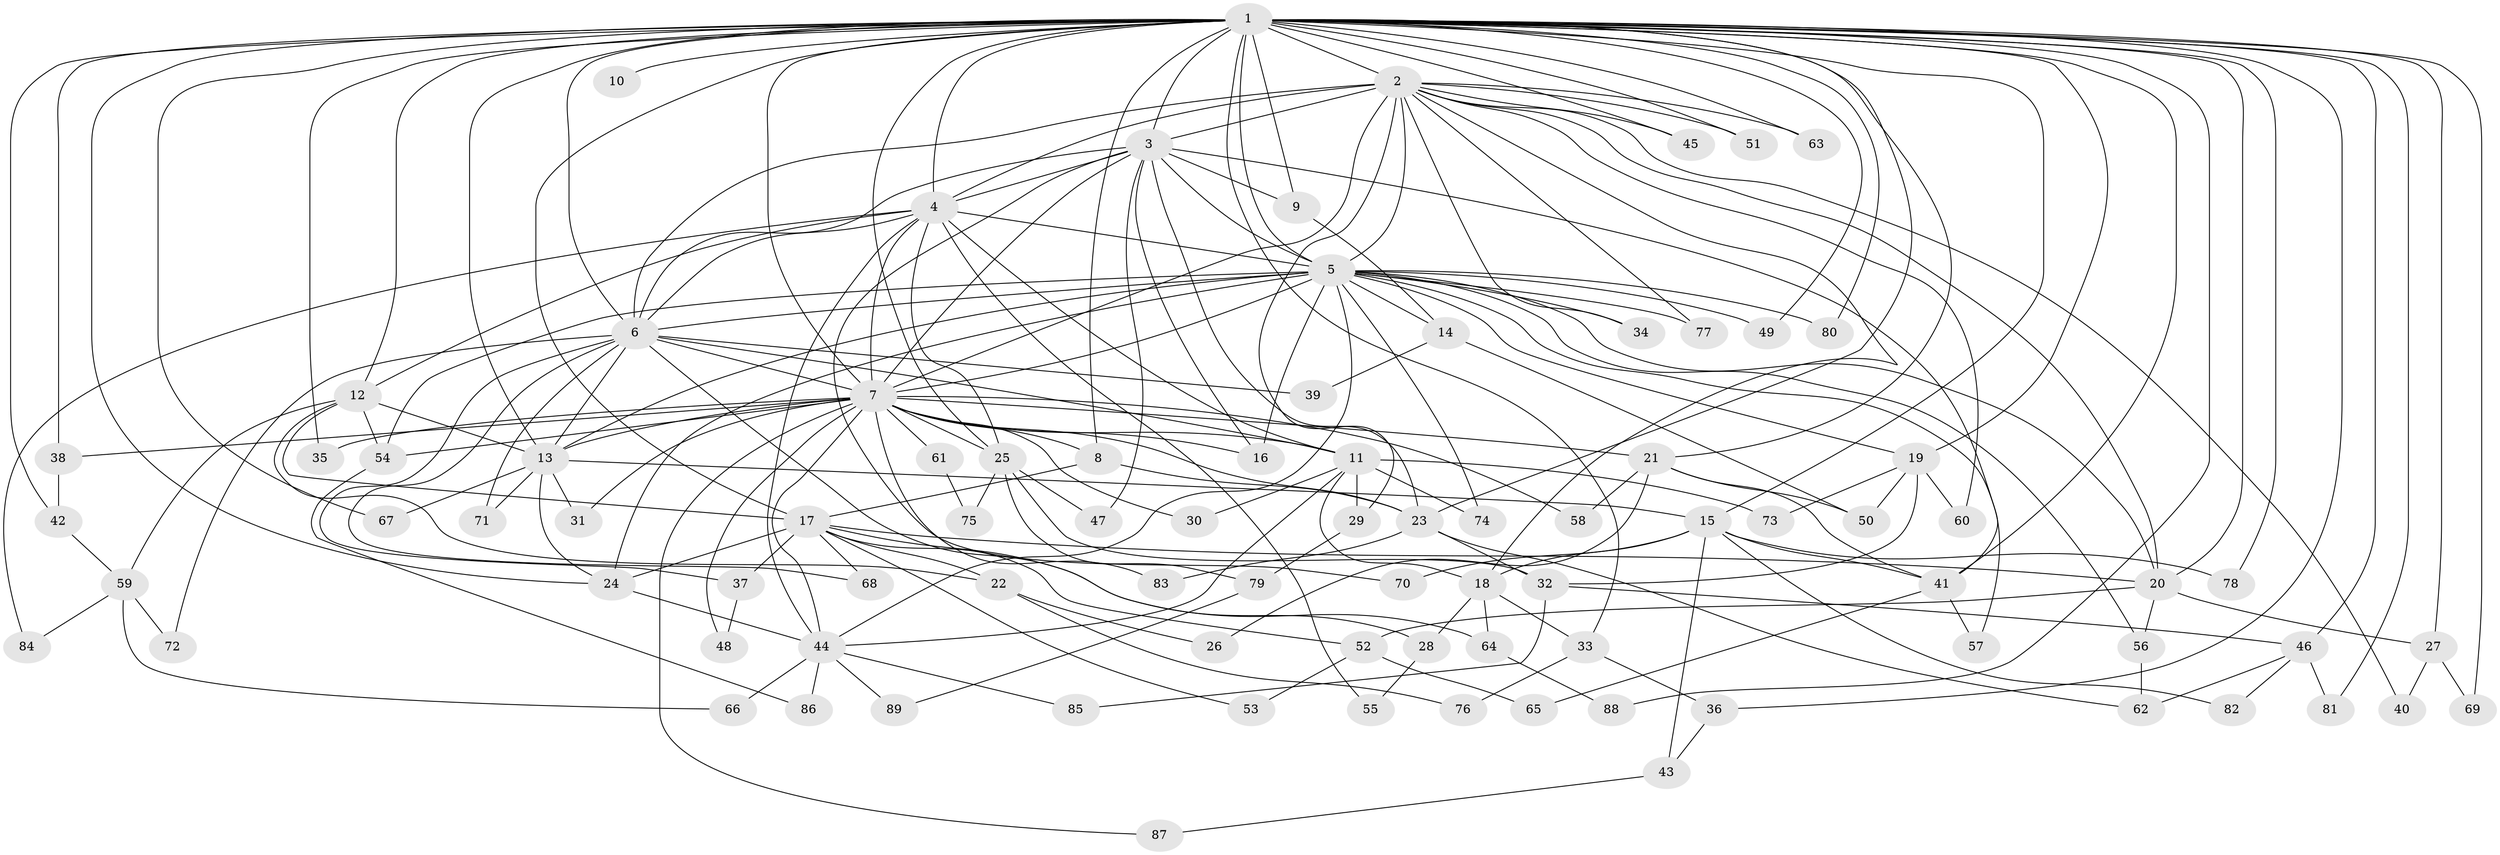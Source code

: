 // original degree distribution, {27: 0.007874015748031496, 11: 0.015748031496062992, 16: 0.015748031496062992, 17: 0.007874015748031496, 25: 0.007874015748031496, 19: 0.007874015748031496, 28: 0.007874015748031496, 18: 0.007874015748031496, 30: 0.007874015748031496, 3: 0.1889763779527559, 4: 0.07086614173228346, 2: 0.5354330708661418, 9: 0.007874015748031496, 7: 0.015748031496062992, 8: 0.023622047244094488, 6: 0.031496062992125984, 5: 0.03937007874015748}
// Generated by graph-tools (version 1.1) at 2025/49/03/04/25 22:49:46]
// undirected, 89 vertices, 206 edges
graph export_dot {
  node [color=gray90,style=filled];
  1;
  2;
  3;
  4;
  5;
  6;
  7;
  8;
  9;
  10;
  11;
  12;
  13;
  14;
  15;
  16;
  17;
  18;
  19;
  20;
  21;
  22;
  23;
  24;
  25;
  26;
  27;
  28;
  29;
  30;
  31;
  32;
  33;
  34;
  35;
  36;
  37;
  38;
  39;
  40;
  41;
  42;
  43;
  44;
  45;
  46;
  47;
  48;
  49;
  50;
  51;
  52;
  53;
  54;
  55;
  56;
  57;
  58;
  59;
  60;
  61;
  62;
  63;
  64;
  65;
  66;
  67;
  68;
  69;
  70;
  71;
  72;
  73;
  74;
  75;
  76;
  77;
  78;
  79;
  80;
  81;
  82;
  83;
  84;
  85;
  86;
  87;
  88;
  89;
  1 -- 2 [weight=4.0];
  1 -- 3 [weight=3.0];
  1 -- 4 [weight=2.0];
  1 -- 5 [weight=4.0];
  1 -- 6 [weight=3.0];
  1 -- 7 [weight=2.0];
  1 -- 8 [weight=1.0];
  1 -- 9 [weight=2.0];
  1 -- 10 [weight=2.0];
  1 -- 12 [weight=1.0];
  1 -- 13 [weight=1.0];
  1 -- 15 [weight=1.0];
  1 -- 17 [weight=1.0];
  1 -- 19 [weight=1.0];
  1 -- 20 [weight=1.0];
  1 -- 21 [weight=1.0];
  1 -- 23 [weight=1.0];
  1 -- 24 [weight=1.0];
  1 -- 25 [weight=1.0];
  1 -- 27 [weight=1.0];
  1 -- 33 [weight=1.0];
  1 -- 35 [weight=1.0];
  1 -- 36 [weight=1.0];
  1 -- 38 [weight=1.0];
  1 -- 41 [weight=1.0];
  1 -- 42 [weight=1.0];
  1 -- 45 [weight=1.0];
  1 -- 46 [weight=1.0];
  1 -- 49 [weight=1.0];
  1 -- 51 [weight=1.0];
  1 -- 63 [weight=1.0];
  1 -- 67 [weight=1.0];
  1 -- 69 [weight=1.0];
  1 -- 78 [weight=1.0];
  1 -- 80 [weight=1.0];
  1 -- 81 [weight=1.0];
  1 -- 88 [weight=1.0];
  2 -- 3 [weight=2.0];
  2 -- 4 [weight=2.0];
  2 -- 5 [weight=4.0];
  2 -- 6 [weight=2.0];
  2 -- 7 [weight=2.0];
  2 -- 18 [weight=1.0];
  2 -- 20 [weight=1.0];
  2 -- 29 [weight=1.0];
  2 -- 34 [weight=1.0];
  2 -- 40 [weight=1.0];
  2 -- 45 [weight=1.0];
  2 -- 51 [weight=1.0];
  2 -- 60 [weight=1.0];
  2 -- 63 [weight=1.0];
  2 -- 77 [weight=1.0];
  3 -- 4 [weight=1.0];
  3 -- 5 [weight=2.0];
  3 -- 6 [weight=1.0];
  3 -- 7 [weight=1.0];
  3 -- 9 [weight=1.0];
  3 -- 16 [weight=1.0];
  3 -- 23 [weight=1.0];
  3 -- 41 [weight=1.0];
  3 -- 47 [weight=1.0];
  3 -- 70 [weight=1.0];
  4 -- 5 [weight=3.0];
  4 -- 6 [weight=1.0];
  4 -- 7 [weight=2.0];
  4 -- 11 [weight=1.0];
  4 -- 12 [weight=1.0];
  4 -- 25 [weight=1.0];
  4 -- 44 [weight=1.0];
  4 -- 55 [weight=1.0];
  4 -- 84 [weight=1.0];
  5 -- 6 [weight=2.0];
  5 -- 7 [weight=2.0];
  5 -- 13 [weight=1.0];
  5 -- 14 [weight=1.0];
  5 -- 16 [weight=1.0];
  5 -- 19 [weight=1.0];
  5 -- 20 [weight=1.0];
  5 -- 24 [weight=4.0];
  5 -- 34 [weight=1.0];
  5 -- 44 [weight=1.0];
  5 -- 49 [weight=1.0];
  5 -- 54 [weight=3.0];
  5 -- 56 [weight=1.0];
  5 -- 57 [weight=1.0];
  5 -- 74 [weight=1.0];
  5 -- 77 [weight=1.0];
  5 -- 80 [weight=1.0];
  6 -- 7 [weight=1.0];
  6 -- 11 [weight=1.0];
  6 -- 13 [weight=1.0];
  6 -- 28 [weight=1.0];
  6 -- 37 [weight=1.0];
  6 -- 39 [weight=1.0];
  6 -- 68 [weight=1.0];
  6 -- 71 [weight=1.0];
  6 -- 72 [weight=1.0];
  7 -- 8 [weight=1.0];
  7 -- 11 [weight=1.0];
  7 -- 13 [weight=1.0];
  7 -- 16 [weight=1.0];
  7 -- 21 [weight=1.0];
  7 -- 23 [weight=1.0];
  7 -- 25 [weight=1.0];
  7 -- 30 [weight=1.0];
  7 -- 31 [weight=1.0];
  7 -- 35 [weight=1.0];
  7 -- 38 [weight=1.0];
  7 -- 44 [weight=1.0];
  7 -- 48 [weight=1.0];
  7 -- 54 [weight=1.0];
  7 -- 58 [weight=1.0];
  7 -- 61 [weight=1.0];
  7 -- 83 [weight=1.0];
  7 -- 87 [weight=1.0];
  8 -- 17 [weight=1.0];
  8 -- 23 [weight=1.0];
  9 -- 14 [weight=1.0];
  11 -- 18 [weight=1.0];
  11 -- 29 [weight=1.0];
  11 -- 30 [weight=1.0];
  11 -- 44 [weight=1.0];
  11 -- 73 [weight=1.0];
  11 -- 74 [weight=1.0];
  12 -- 13 [weight=1.0];
  12 -- 17 [weight=1.0];
  12 -- 22 [weight=1.0];
  12 -- 54 [weight=1.0];
  12 -- 59 [weight=1.0];
  13 -- 15 [weight=1.0];
  13 -- 24 [weight=1.0];
  13 -- 31 [weight=1.0];
  13 -- 67 [weight=1.0];
  13 -- 71 [weight=1.0];
  14 -- 39 [weight=1.0];
  14 -- 50 [weight=1.0];
  15 -- 18 [weight=1.0];
  15 -- 41 [weight=1.0];
  15 -- 43 [weight=1.0];
  15 -- 70 [weight=1.0];
  15 -- 78 [weight=1.0];
  15 -- 82 [weight=1.0];
  17 -- 20 [weight=1.0];
  17 -- 22 [weight=1.0];
  17 -- 24 [weight=1.0];
  17 -- 37 [weight=1.0];
  17 -- 52 [weight=1.0];
  17 -- 53 [weight=1.0];
  17 -- 64 [weight=1.0];
  17 -- 68 [weight=1.0];
  18 -- 28 [weight=1.0];
  18 -- 33 [weight=1.0];
  18 -- 64 [weight=1.0];
  19 -- 32 [weight=1.0];
  19 -- 50 [weight=2.0];
  19 -- 60 [weight=1.0];
  19 -- 73 [weight=1.0];
  20 -- 27 [weight=1.0];
  20 -- 52 [weight=1.0];
  20 -- 56 [weight=1.0];
  21 -- 26 [weight=1.0];
  21 -- 41 [weight=1.0];
  21 -- 50 [weight=1.0];
  21 -- 58 [weight=1.0];
  22 -- 26 [weight=1.0];
  22 -- 76 [weight=1.0];
  23 -- 32 [weight=1.0];
  23 -- 62 [weight=1.0];
  23 -- 83 [weight=1.0];
  24 -- 44 [weight=1.0];
  25 -- 32 [weight=1.0];
  25 -- 47 [weight=1.0];
  25 -- 75 [weight=1.0];
  25 -- 79 [weight=1.0];
  27 -- 40 [weight=1.0];
  27 -- 69 [weight=1.0];
  28 -- 55 [weight=1.0];
  29 -- 79 [weight=1.0];
  32 -- 46 [weight=1.0];
  32 -- 85 [weight=1.0];
  33 -- 36 [weight=1.0];
  33 -- 76 [weight=1.0];
  36 -- 43 [weight=1.0];
  37 -- 48 [weight=1.0];
  38 -- 42 [weight=1.0];
  41 -- 57 [weight=1.0];
  41 -- 65 [weight=1.0];
  42 -- 59 [weight=1.0];
  43 -- 87 [weight=1.0];
  44 -- 66 [weight=1.0];
  44 -- 85 [weight=1.0];
  44 -- 86 [weight=1.0];
  44 -- 89 [weight=1.0];
  46 -- 62 [weight=1.0];
  46 -- 81 [weight=1.0];
  46 -- 82 [weight=1.0];
  52 -- 53 [weight=1.0];
  52 -- 65 [weight=1.0];
  54 -- 86 [weight=1.0];
  56 -- 62 [weight=1.0];
  59 -- 66 [weight=1.0];
  59 -- 72 [weight=1.0];
  59 -- 84 [weight=1.0];
  61 -- 75 [weight=1.0];
  64 -- 88 [weight=1.0];
  79 -- 89 [weight=1.0];
}
